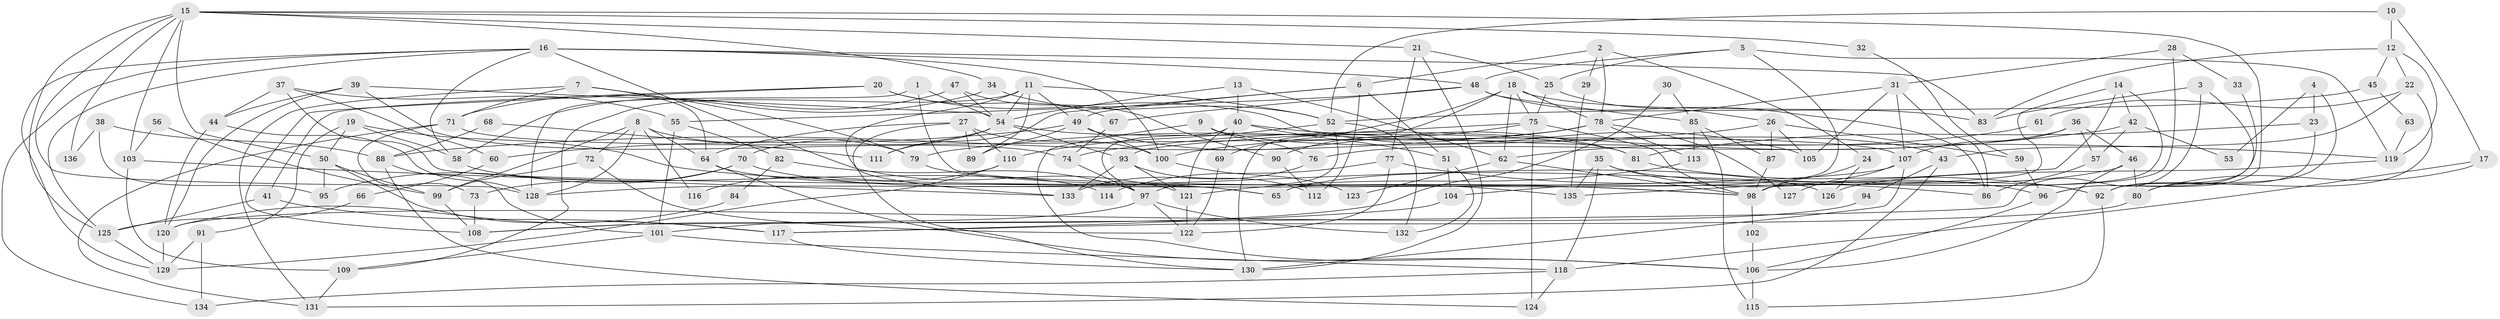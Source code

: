 // Generated by graph-tools (version 1.1) at 2025/50/03/09/25 04:50:20]
// undirected, 136 vertices, 272 edges
graph export_dot {
graph [start="1"]
  node [color=gray90,style=filled];
  1;
  2;
  3;
  4;
  5;
  6;
  7;
  8;
  9;
  10;
  11;
  12;
  13;
  14;
  15;
  16;
  17;
  18;
  19;
  20;
  21;
  22;
  23;
  24;
  25;
  26;
  27;
  28;
  29;
  30;
  31;
  32;
  33;
  34;
  35;
  36;
  37;
  38;
  39;
  40;
  41;
  42;
  43;
  44;
  45;
  46;
  47;
  48;
  49;
  50;
  51;
  52;
  53;
  54;
  55;
  56;
  57;
  58;
  59;
  60;
  61;
  62;
  63;
  64;
  65;
  66;
  67;
  68;
  69;
  70;
  71;
  72;
  73;
  74;
  75;
  76;
  77;
  78;
  79;
  80;
  81;
  82;
  83;
  84;
  85;
  86;
  87;
  88;
  89;
  90;
  91;
  92;
  93;
  94;
  95;
  96;
  97;
  98;
  99;
  100;
  101;
  102;
  103;
  104;
  105;
  106;
  107;
  108;
  109;
  110;
  111;
  112;
  113;
  114;
  115;
  116;
  117;
  118;
  119;
  120;
  121;
  122;
  123;
  124;
  125;
  126;
  127;
  128;
  129;
  130;
  131;
  132;
  133;
  134;
  135;
  136;
  1 -- 98;
  1 -- 54;
  1 -- 128;
  2 -- 78;
  2 -- 6;
  2 -- 24;
  2 -- 29;
  3 -- 92;
  3 -- 83;
  3 -- 108;
  4 -- 23;
  4 -- 80;
  4 -- 53;
  5 -- 48;
  5 -- 25;
  5 -- 104;
  5 -- 119;
  6 -- 51;
  6 -- 49;
  6 -- 111;
  6 -- 112;
  7 -- 64;
  7 -- 71;
  7 -- 79;
  7 -- 131;
  8 -- 99;
  8 -- 128;
  8 -- 64;
  8 -- 72;
  8 -- 79;
  8 -- 116;
  9 -- 106;
  9 -- 43;
  9 -- 76;
  10 -- 52;
  10 -- 12;
  10 -- 17;
  11 -- 54;
  11 -- 49;
  11 -- 52;
  11 -- 89;
  11 -- 109;
  11 -- 133;
  12 -- 119;
  12 -- 83;
  12 -- 22;
  12 -- 45;
  13 -- 54;
  13 -- 40;
  13 -- 62;
  14 -- 135;
  14 -- 98;
  14 -- 42;
  14 -- 65;
  15 -- 103;
  15 -- 128;
  15 -- 21;
  15 -- 32;
  15 -- 34;
  15 -- 50;
  15 -- 96;
  15 -- 125;
  15 -- 136;
  16 -- 48;
  16 -- 100;
  16 -- 58;
  16 -- 83;
  16 -- 121;
  16 -- 125;
  16 -- 129;
  16 -- 134;
  17 -- 80;
  17 -- 118;
  18 -- 69;
  18 -- 75;
  18 -- 62;
  18 -- 78;
  18 -- 83;
  18 -- 130;
  19 -- 98;
  19 -- 91;
  19 -- 50;
  19 -- 58;
  20 -- 41;
  20 -- 108;
  20 -- 67;
  20 -- 105;
  21 -- 130;
  21 -- 25;
  21 -- 77;
  22 -- 92;
  22 -- 43;
  22 -- 61;
  23 -- 81;
  23 -- 92;
  24 -- 98;
  24 -- 126;
  25 -- 75;
  25 -- 26;
  26 -- 79;
  26 -- 59;
  26 -- 87;
  26 -- 105;
  27 -- 64;
  27 -- 110;
  27 -- 89;
  27 -- 100;
  27 -- 130;
  28 -- 98;
  28 -- 31;
  28 -- 33;
  29 -- 135;
  30 -- 108;
  30 -- 85;
  31 -- 107;
  31 -- 105;
  31 -- 78;
  31 -- 86;
  32 -- 59;
  33 -- 96;
  34 -- 52;
  34 -- 71;
  35 -- 118;
  35 -- 96;
  35 -- 92;
  35 -- 135;
  36 -- 57;
  36 -- 76;
  36 -- 46;
  36 -- 107;
  37 -- 65;
  37 -- 44;
  37 -- 55;
  37 -- 60;
  38 -- 88;
  38 -- 95;
  38 -- 136;
  39 -- 74;
  39 -- 44;
  39 -- 54;
  39 -- 120;
  40 -- 97;
  40 -- 121;
  40 -- 51;
  40 -- 69;
  40 -- 119;
  41 -- 125;
  41 -- 117;
  42 -- 74;
  42 -- 53;
  42 -- 57;
  43 -- 131;
  43 -- 94;
  44 -- 128;
  44 -- 120;
  45 -- 52;
  45 -- 63;
  46 -- 65;
  46 -- 80;
  46 -- 106;
  47 -- 58;
  47 -- 90;
  47 -- 54;
  48 -- 86;
  48 -- 55;
  48 -- 67;
  48 -- 85;
  49 -- 89;
  49 -- 100;
  49 -- 60;
  49 -- 81;
  50 -- 95;
  50 -- 99;
  50 -- 117;
  51 -- 104;
  51 -- 132;
  52 -- 97;
  52 -- 110;
  52 -- 132;
  54 -- 70;
  54 -- 81;
  54 -- 93;
  54 -- 111;
  55 -- 101;
  55 -- 82;
  56 -- 99;
  56 -- 103;
  57 -- 86;
  58 -- 114;
  59 -- 96;
  60 -- 66;
  61 -- 62;
  62 -- 98;
  62 -- 123;
  63 -- 119;
  64 -- 106;
  64 -- 65;
  66 -- 125;
  67 -- 74;
  68 -- 88;
  68 -- 111;
  69 -- 122;
  70 -- 126;
  70 -- 73;
  70 -- 95;
  71 -- 107;
  71 -- 73;
  71 -- 131;
  72 -- 99;
  72 -- 122;
  73 -- 108;
  74 -- 97;
  75 -- 93;
  75 -- 98;
  75 -- 90;
  75 -- 124;
  76 -- 133;
  77 -- 122;
  77 -- 86;
  77 -- 114;
  78 -- 88;
  78 -- 100;
  78 -- 113;
  78 -- 127;
  79 -- 135;
  80 -- 117;
  81 -- 92;
  82 -- 97;
  82 -- 84;
  84 -- 120;
  85 -- 113;
  85 -- 87;
  85 -- 115;
  87 -- 98;
  88 -- 124;
  88 -- 101;
  90 -- 112;
  91 -- 129;
  91 -- 134;
  92 -- 115;
  93 -- 121;
  93 -- 112;
  93 -- 133;
  94 -- 120;
  96 -- 106;
  97 -- 132;
  97 -- 101;
  97 -- 122;
  98 -- 102;
  99 -- 108;
  100 -- 123;
  101 -- 109;
  101 -- 118;
  102 -- 106;
  103 -- 133;
  103 -- 109;
  104 -- 117;
  106 -- 115;
  107 -- 130;
  107 -- 127;
  107 -- 128;
  109 -- 131;
  110 -- 129;
  110 -- 116;
  113 -- 121;
  117 -- 130;
  118 -- 124;
  118 -- 134;
  119 -- 126;
  120 -- 129;
  121 -- 122;
  125 -- 129;
}
